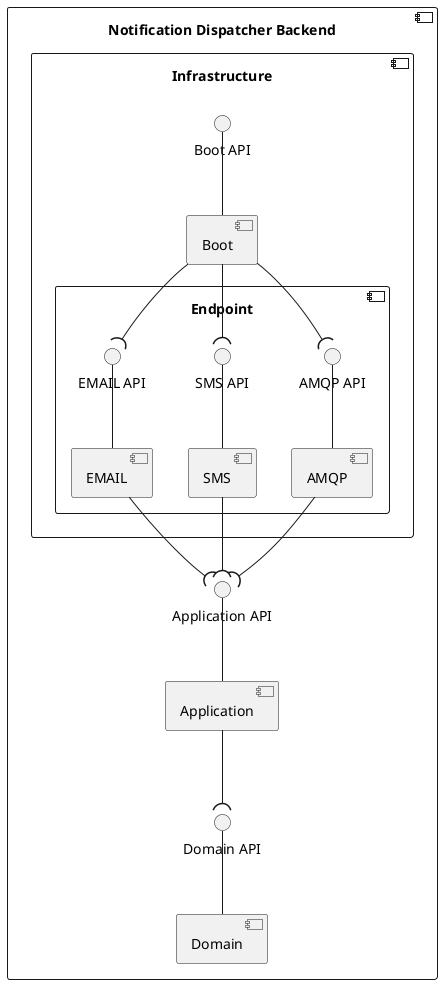 @startuml logical-view-level3-notification-dispatcher-backend

skinparam Monochrome true

component "Notification Dispatcher Backend" {
    component "Application" as APP
    component "Domain" as DOM
    component "Infrastructure" as INFRA {
        component "Boot" as BOOT
        component "Endpoint" as ENDPOINT {
            component "AMQP" as AMQP
            interface "AMQP API" as AMQP_API
            component "SMS" as SMS
            interface "SMS API" as SMS_API
            component "EMAIL" as EMAIL
            interface "EMAIL API" as EMAIL_API
        }
        interface "Boot API" as BOOT_API
    }

    interface "Application API" as APP_API
    interface "Domain API" as DOM_API

    DOM_API -- DOM

    APP_API -- APP
    BOOT_API -- BOOT
    AMQP_API -- AMQP
    SMS_API -- SMS
    EMAIL_API -- EMAIL

    AMQP --( APP_API
    SMS --( APP_API
    EMAIL --( APP_API
    APP --( DOM_API
    BOOT --( AMQP_API
    BOOT --( SMS_API
    BOOT --( EMAIL_API
}

@enduml
